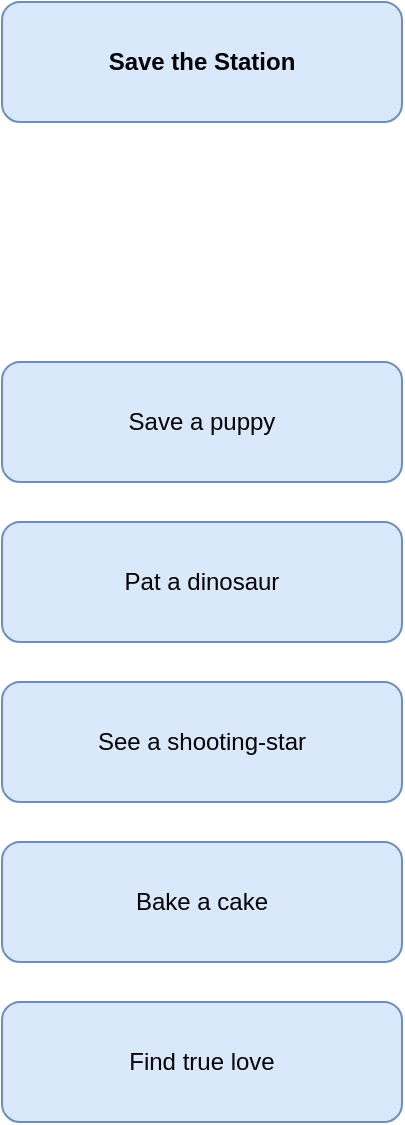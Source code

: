 <mxfile version="13.4.6" type="github">
  <diagram name="Page-1" id="74e2e168-ea6b-b213-b513-2b3c1d86103e">
    <mxGraphModel dx="1038" dy="547" grid="1" gridSize="10" guides="1" tooltips="1" connect="1" arrows="1" fold="1" page="1" pageScale="1" pageWidth="1100" pageHeight="850" background="#ffffff" math="0" shadow="0">
      <root>
        <mxCell id="0" />
        <mxCell id="1" parent="0" />
        <mxCell id="j9C0o5RIChZMHR9ks1x5-1" value="&lt;b&gt;Save the Station&lt;/b&gt;&lt;br&gt;" style="rounded=1;whiteSpace=wrap;html=1;fillColor=#dae8fc;strokeColor=#6c8ebf;" vertex="1" parent="1">
          <mxGeometry x="40" y="60" width="200" height="60" as="geometry" />
        </mxCell>
        <mxCell id="j9C0o5RIChZMHR9ks1x5-2" value="Save a puppy" style="rounded=1;whiteSpace=wrap;html=1;fillColor=#dae8fc;strokeColor=#6c8ebf;" vertex="1" parent="1">
          <mxGeometry x="40" y="240" width="200" height="60" as="geometry" />
        </mxCell>
        <mxCell id="j9C0o5RIChZMHR9ks1x5-3" value="Pat a dinosaur" style="rounded=1;whiteSpace=wrap;html=1;fillColor=#dae8fc;strokeColor=#6c8ebf;" vertex="1" parent="1">
          <mxGeometry x="40" y="320" width="200" height="60" as="geometry" />
        </mxCell>
        <mxCell id="j9C0o5RIChZMHR9ks1x5-4" value="See a shooting-star" style="rounded=1;whiteSpace=wrap;html=1;fillColor=#dae8fc;strokeColor=#6c8ebf;" vertex="1" parent="1">
          <mxGeometry x="40" y="400" width="200" height="60" as="geometry" />
        </mxCell>
        <mxCell id="j9C0o5RIChZMHR9ks1x5-5" value="&lt;div&gt;Bake a cake&lt;/div&gt;" style="rounded=1;whiteSpace=wrap;html=1;fillColor=#dae8fc;strokeColor=#6c8ebf;" vertex="1" parent="1">
          <mxGeometry x="40" y="480" width="200" height="60" as="geometry" />
        </mxCell>
        <mxCell id="j9C0o5RIChZMHR9ks1x5-6" value="Find true love" style="rounded=1;whiteSpace=wrap;html=1;fillColor=#dae8fc;strokeColor=#6c8ebf;" vertex="1" parent="1">
          <mxGeometry x="40" y="560" width="200" height="60" as="geometry" />
        </mxCell>
      </root>
    </mxGraphModel>
  </diagram>
</mxfile>
